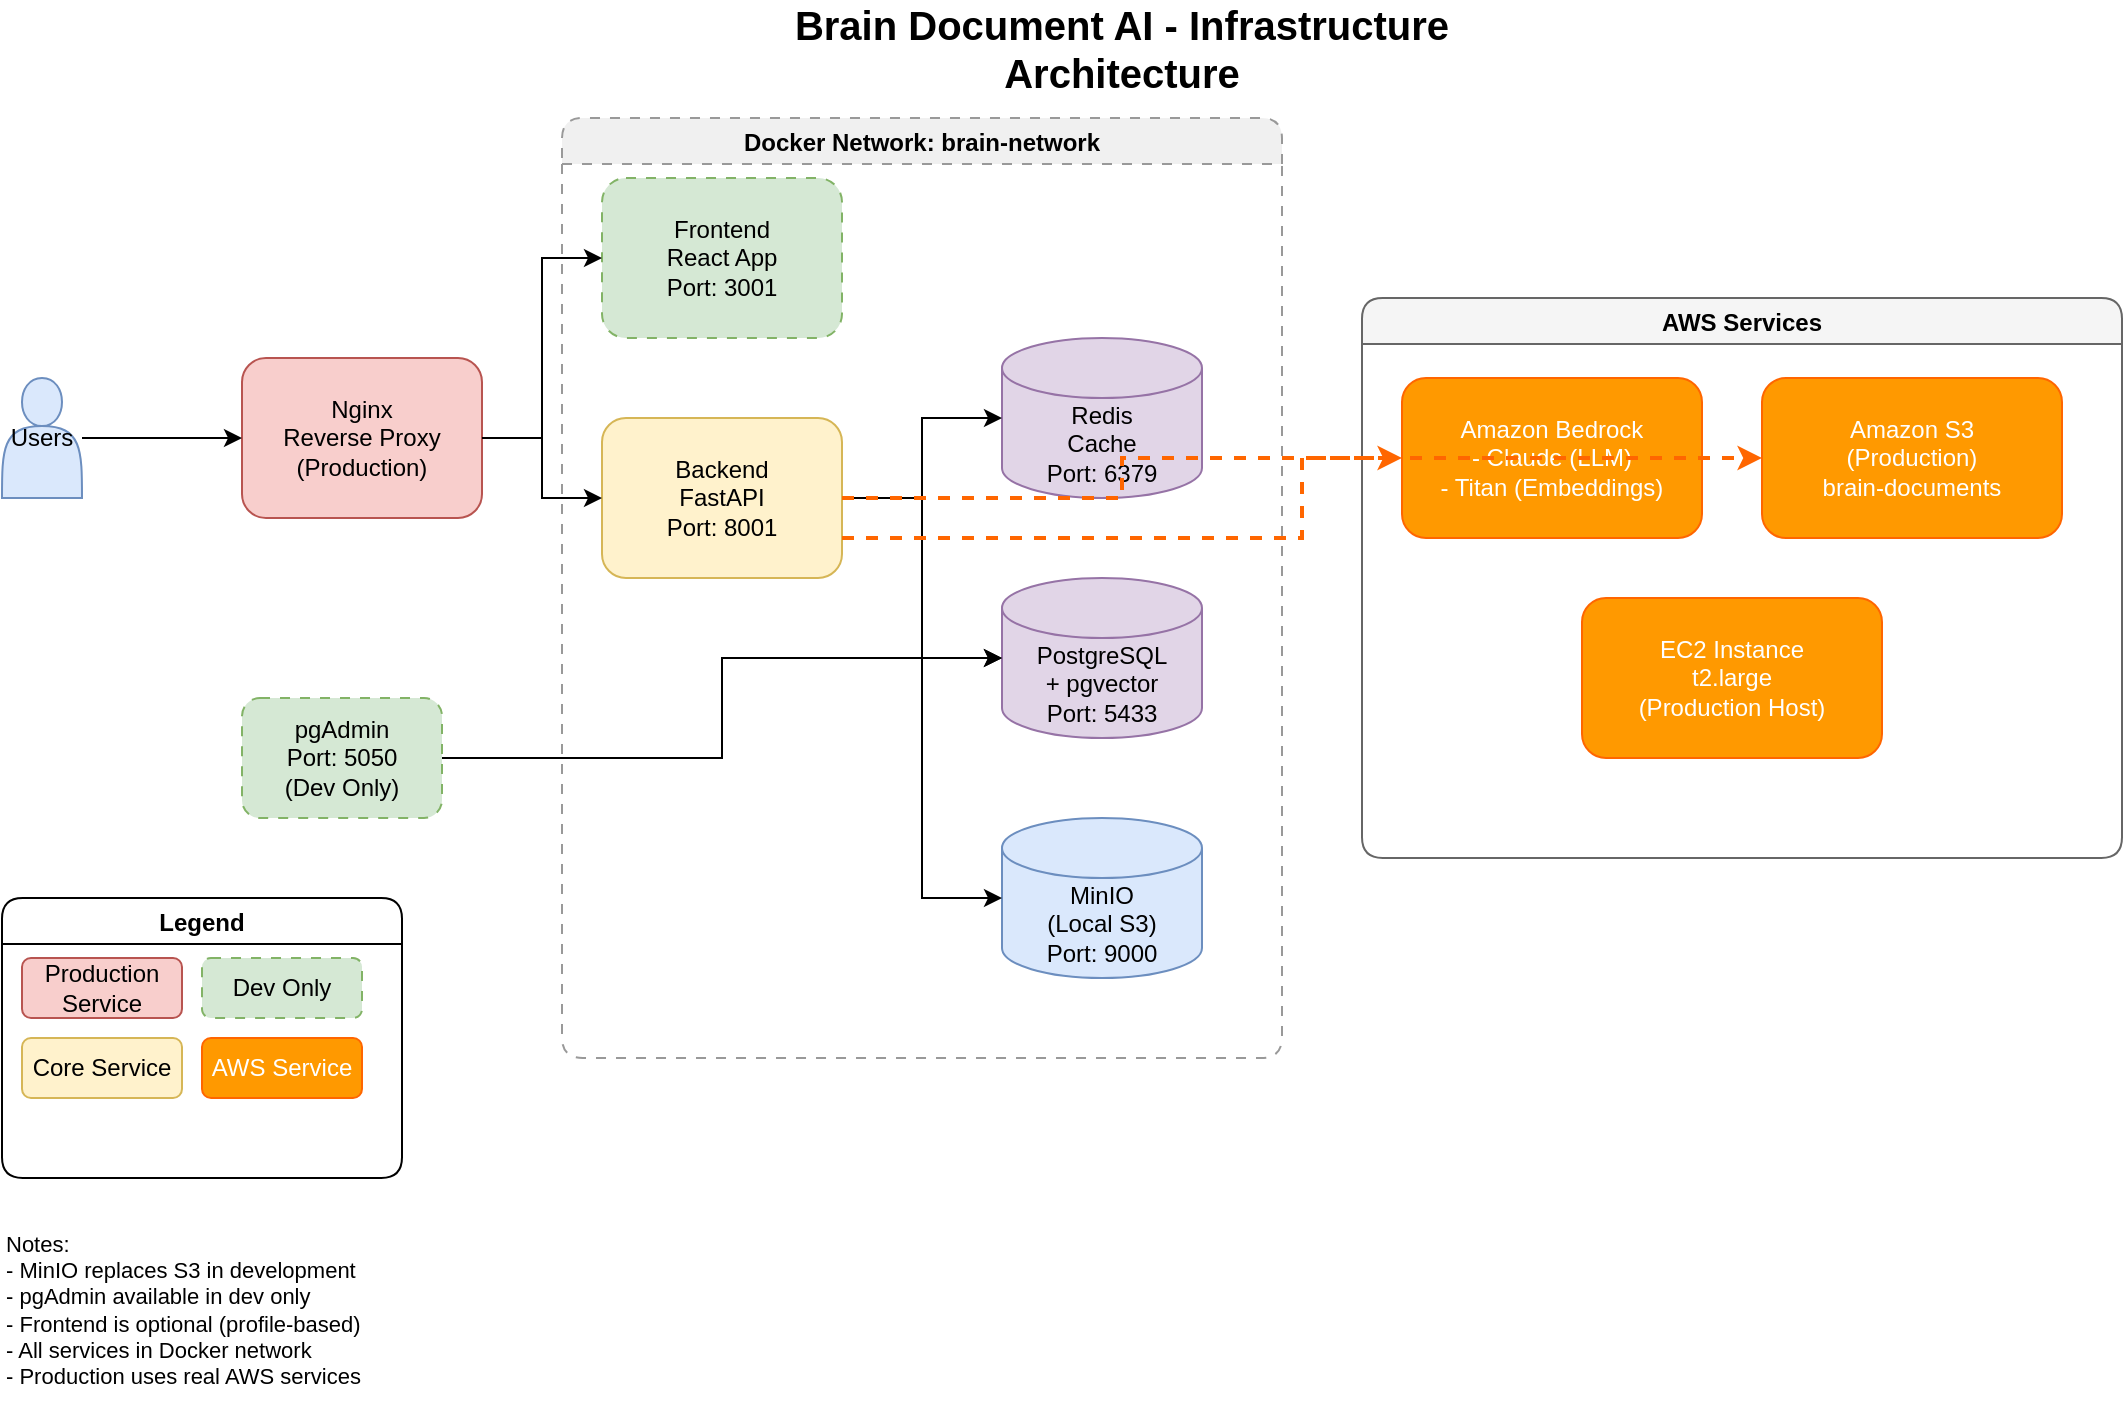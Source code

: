 <?xml version="1.0" encoding="UTF-8"?>
<mxfile version="21.1.2" type="device">
  <diagram name="Brain Infrastructure Architecture" id="brain-infra-arch">
    <mxGraphModel dx="1422" dy="794" grid="1" gridSize="10" guides="1" tooltips="1" connect="1" arrows="1" fold="1" page="1" pageScale="1" pageWidth="1169" pageHeight="827" math="0" shadow="0">
      <root>
        <mxCell id="0" />
        <mxCell id="1" parent="0" />
        
        <!-- Title -->
        <mxCell id="title" value="Brain Document AI - Infrastructure Architecture" style="text;html=1;strokeColor=none;fillColor=none;align=center;verticalAlign=middle;whiteSpace=wrap;rounded=0;fontSize=20;fontStyle=1" vertex="1" parent="1">
          <mxGeometry x="400" y="20" width="400" height="30" as="geometry" />
        </mxCell>
        
        <!-- External Users -->
        <mxCell id="users" value="Users" style="shape=actor;whiteSpace=wrap;html=1;fillColor=#dae8fc;strokeColor=#6c8ebf;" vertex="1" parent="1">
          <mxGeometry x="40" y="200" width="40" height="60" as="geometry" />
        </mxCell>
        
        <!-- Load Balancer / Nginx -->
        <mxCell id="nginx" value="Nginx&lt;br&gt;Reverse Proxy&lt;br&gt;(Production)" style="rounded=1;whiteSpace=wrap;html=1;fillColor=#f8cecc;strokeColor=#b85450;" vertex="1" parent="1">
          <mxGeometry x="160" y="190" width="120" height="80" as="geometry" />
        </mxCell>
        
        <!-- Frontend Container -->
        <mxCell id="frontend" value="Frontend&lt;br&gt;React App&lt;br&gt;Port: 3001" style="rounded=1;whiteSpace=wrap;html=1;fillColor=#d5e8d4;strokeColor=#82b366;dashed=1;dashPattern=5 5;" vertex="1" parent="1">
          <mxGeometry x="340" y="100" width="120" height="80" as="geometry" />
        </mxCell>
        
        <!-- Backend Container -->
        <mxCell id="backend" value="Backend&lt;br&gt;FastAPI&lt;br&gt;Port: 8001" style="rounded=1;whiteSpace=wrap;html=1;fillColor=#fff2cc;strokeColor=#d6b656;" vertex="1" parent="1">
          <mxGeometry x="340" y="220" width="120" height="80" as="geometry" />
        </mxCell>
        
        <!-- PostgreSQL Container -->
        <mxCell id="postgres" value="PostgreSQL&lt;br&gt;+ pgvector&lt;br&gt;Port: 5433" style="shape=cylinder3;whiteSpace=wrap;html=1;boundedLbl=1;backgroundOutline=1;size=15;fillColor=#e1d5e7;strokeColor=#9673a6;" vertex="1" parent="1">
          <mxGeometry x="540" y="300" width="100" height="80" as="geometry" />
        </mxCell>
        
        <!-- Redis Container -->
        <mxCell id="redis" value="Redis&lt;br&gt;Cache&lt;br&gt;Port: 6379" style="shape=cylinder3;whiteSpace=wrap;html=1;boundedLbl=1;backgroundOutline=1;size=15;fillColor=#e1d5e7;strokeColor=#9673a6;" vertex="1" parent="1">
          <mxGeometry x="540" y="180" width="100" height="80" as="geometry" />
        </mxCell>
        
        <!-- MinIO Container -->
        <mxCell id="minio" value="MinIO&lt;br&gt;(Local S3)&lt;br&gt;Port: 9000" style="shape=cylinder3;whiteSpace=wrap;html=1;boundedLbl=1;backgroundOutline=1;size=15;fillColor=#dae8fc;strokeColor=#6c8ebf;" vertex="1" parent="1">
          <mxGeometry x="540" y="420" width="100" height="80" as="geometry" />
        </mxCell>
        
        <!-- AWS Services -->
        <mxCell id="aws-group" value="AWS Services" style="swimlane;rounded=1;fillColor=#f5f5f5;strokeColor=#666666;" vertex="1" parent="1">
          <mxGeometry x="720" y="160" width="380" height="280" as="geometry" />
        </mxCell>
        
        <mxCell id="bedrock" value="Amazon Bedrock&lt;br&gt;- Claude (LLM)&lt;br&gt;- Titan (Embeddings)" style="rounded=1;whiteSpace=wrap;html=1;fillColor=#FF9900;strokeColor=#FF6600;fontColor=#FFFFFF;" vertex="1" parent="aws-group">
          <mxGeometry x="20" y="40" width="150" height="80" as="geometry" />
        </mxCell>
        
        <mxCell id="s3" value="Amazon S3&lt;br&gt;(Production)&lt;br&gt;brain-documents" style="rounded=1;whiteSpace=wrap;html=1;fillColor=#FF9900;strokeColor=#FF6600;fontColor=#FFFFFF;" vertex="1" parent="aws-group">
          <mxGeometry x="200" y="40" width="150" height="80" as="geometry" />
        </mxCell>
        
        <mxCell id="ec2" value="EC2 Instance&lt;br&gt;t2.large&lt;br&gt;(Production Host)" style="rounded=1;whiteSpace=wrap;html=1;fillColor=#FF9900;strokeColor=#FF6600;fontColor=#FFFFFF;" vertex="1" parent="aws-group">
          <mxGeometry x="110" y="150" width="150" height="80" as="geometry" />
        </mxCell>
        
        <!-- Docker Network -->
        <mxCell id="docker-network" value="Docker Network: brain-network" style="swimlane;rounded=1;dashed=1;dashPattern=5 5;fillColor=#f0f0f0;strokeColor=#999999;" vertex="1" parent="1">
          <mxGeometry x="320" y="70" width="360" height="470" as="geometry" />
        </mxCell>
        
        <!-- Development Tools -->
        <mxCell id="pgadmin" value="pgAdmin&lt;br&gt;Port: 5050&lt;br&gt;(Dev Only)" style="rounded=1;whiteSpace=wrap;html=1;fillColor=#d5e8d4;strokeColor=#82b366;dashed=1;dashPattern=5 5;" vertex="1" parent="1">
          <mxGeometry x="160" y="360" width="100" height="60" as="geometry" />
        </mxCell>
        
        <!-- Connections -->
        <mxCell id="edge1" style="edgeStyle=orthogonalEdgeStyle;rounded=0;orthogonalLoop=1;jettySize=auto;html=1;entryX=0;entryY=0.5;entryDx=0;entryDy=0;" edge="1" parent="1" source="users" target="nginx">
          <mxGeometry relative="1" as="geometry" />
        </mxCell>
        
        <mxCell id="edge2" style="edgeStyle=orthogonalEdgeStyle;rounded=0;orthogonalLoop=1;jettySize=auto;html=1;entryX=0;entryY=0.5;entryDx=0;entryDy=0;" edge="1" parent="1" source="nginx" target="backend">
          <mxGeometry relative="1" as="geometry" />
        </mxCell>
        
        <mxCell id="edge3" style="edgeStyle=orthogonalEdgeStyle;rounded=0;orthogonalLoop=1;jettySize=auto;html=1;entryX=0;entryY=0.5;entryDx=0;entryDy=0;" edge="1" parent="1" source="nginx" target="frontend">
          <mxGeometry relative="1" as="geometry" />
        </mxCell>
        
        <mxCell id="edge4" style="edgeStyle=orthogonalEdgeStyle;rounded=0;orthogonalLoop=1;jettySize=auto;html=1;entryX=0;entryY=0.5;entryDx=0;entryDy=0;entryPerimeter=0;" edge="1" parent="1" source="backend" target="postgres">
          <mxGeometry relative="1" as="geometry" />
        </mxCell>
        
        <mxCell id="edge5" style="edgeStyle=orthogonalEdgeStyle;rounded=0;orthogonalLoop=1;jettySize=auto;html=1;entryX=0;entryY=0.5;entryDx=0;entryDy=0;entryPerimeter=0;" edge="1" parent="1" source="backend" target="redis">
          <mxGeometry relative="1" as="geometry" />
        </mxCell>
        
        <mxCell id="edge6" style="edgeStyle=orthogonalEdgeStyle;rounded=0;orthogonalLoop=1;jettySize=auto;html=1;entryX=0;entryY=0.5;entryDx=0;entryDy=0;entryPerimeter=0;" edge="1" parent="1" source="backend" target="minio">
          <mxGeometry relative="1" as="geometry" />
        </mxCell>
        
        <mxCell id="edge7" style="edgeStyle=orthogonalEdgeStyle;rounded=0;orthogonalLoop=1;jettySize=auto;html=1;exitX=1;exitY=0.5;exitDx=0;exitDy=0;entryX=0;entryY=0.5;entryDx=0;entryDy=0;strokeColor=#FF6600;strokeWidth=2;dashed=1;" edge="1" parent="1" source="backend" target="bedrock">
          <mxGeometry relative="1" as="geometry" />
        </mxCell>
        
        <mxCell id="edge8" style="edgeStyle=orthogonalEdgeStyle;rounded=0;orthogonalLoop=1;jettySize=auto;html=1;exitX=1;exitY=0.75;exitDx=0;exitDy=0;entryX=0;entryY=0.5;entryDx=0;entryDy=0;strokeColor=#FF6600;strokeWidth=2;dashed=1;" edge="1" parent="1" source="backend" target="s3">
          <mxGeometry relative="1" as="geometry" />
        </mxCell>
        
        <mxCell id="edge9" style="edgeStyle=orthogonalEdgeStyle;rounded=0;orthogonalLoop=1;jettySize=auto;html=1;entryX=0;entryY=0.5;entryDx=0;entryDy=0;entryPerimeter=0;" edge="1" parent="1" source="pgadmin" target="postgres">
          <mxGeometry relative="1" as="geometry" />
        </mxCell>
        
        <!-- Legend -->
        <mxCell id="legend" value="Legend" style="swimlane;rounded=1;fillColor=#ffffff;strokeColor=#000000;" vertex="1" parent="1">
          <mxGeometry x="40" y="460" width="200" height="140" as="geometry" />
        </mxCell>
        
        <mxCell id="legend1" value="Production Service" style="rounded=1;whiteSpace=wrap;html=1;fillColor=#f8cecc;strokeColor=#b85450;" vertex="1" parent="legend">
          <mxGeometry x="10" y="30" width="80" height="30" as="geometry" />
        </mxCell>
        
        <mxCell id="legend2" value="Dev Only" style="rounded=1;whiteSpace=wrap;html=1;fillColor=#d5e8d4;strokeColor=#82b366;dashed=1;dashPattern=5 5;" vertex="1" parent="legend">
          <mxGeometry x="100" y="30" width="80" height="30" as="geometry" />
        </mxCell>
        
        <mxCell id="legend3" value="Core Service" style="rounded=1;whiteSpace=wrap;html=1;fillColor=#fff2cc;strokeColor=#d6b656;" vertex="1" parent="legend">
          <mxGeometry x="10" y="70" width="80" height="30" as="geometry" />
        </mxCell>
        
        <mxCell id="legend4" value="AWS Service" style="rounded=1;whiteSpace=wrap;html=1;fillColor=#FF9900;strokeColor=#FF6600;fontColor=#FFFFFF;" vertex="1" parent="legend">
          <mxGeometry x="100" y="70" width="80" height="30" as="geometry" />
        </mxCell>
        
        <!-- Notes -->
        <mxCell id="notes" value="Notes:&lt;br&gt;- MinIO replaces S3 in development&lt;br&gt;- pgAdmin available in dev only&lt;br&gt;- Frontend is optional (profile-based)&lt;br&gt;- All services in Docker network&lt;br&gt;- Production uses real AWS services" style="text;html=1;strokeColor=none;fillColor=none;align=left;verticalAlign=top;whiteSpace=wrap;rounded=0;fontSize=11;" vertex="1" parent="1">
          <mxGeometry x="40" y="620" width="240" height="100" as="geometry" />
        </mxCell>
        
      </root>
    </mxGraphModel>
  </diagram>
</mxfile>